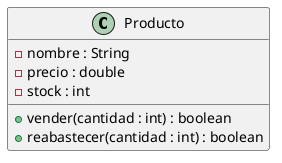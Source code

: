 @startuml
class Producto {
  - nombre : String
  - precio : double
  - stock : int
  + vender(cantidad : int) : boolean
  + reabastecer(cantidad : int) : boolean
}
@enduml
